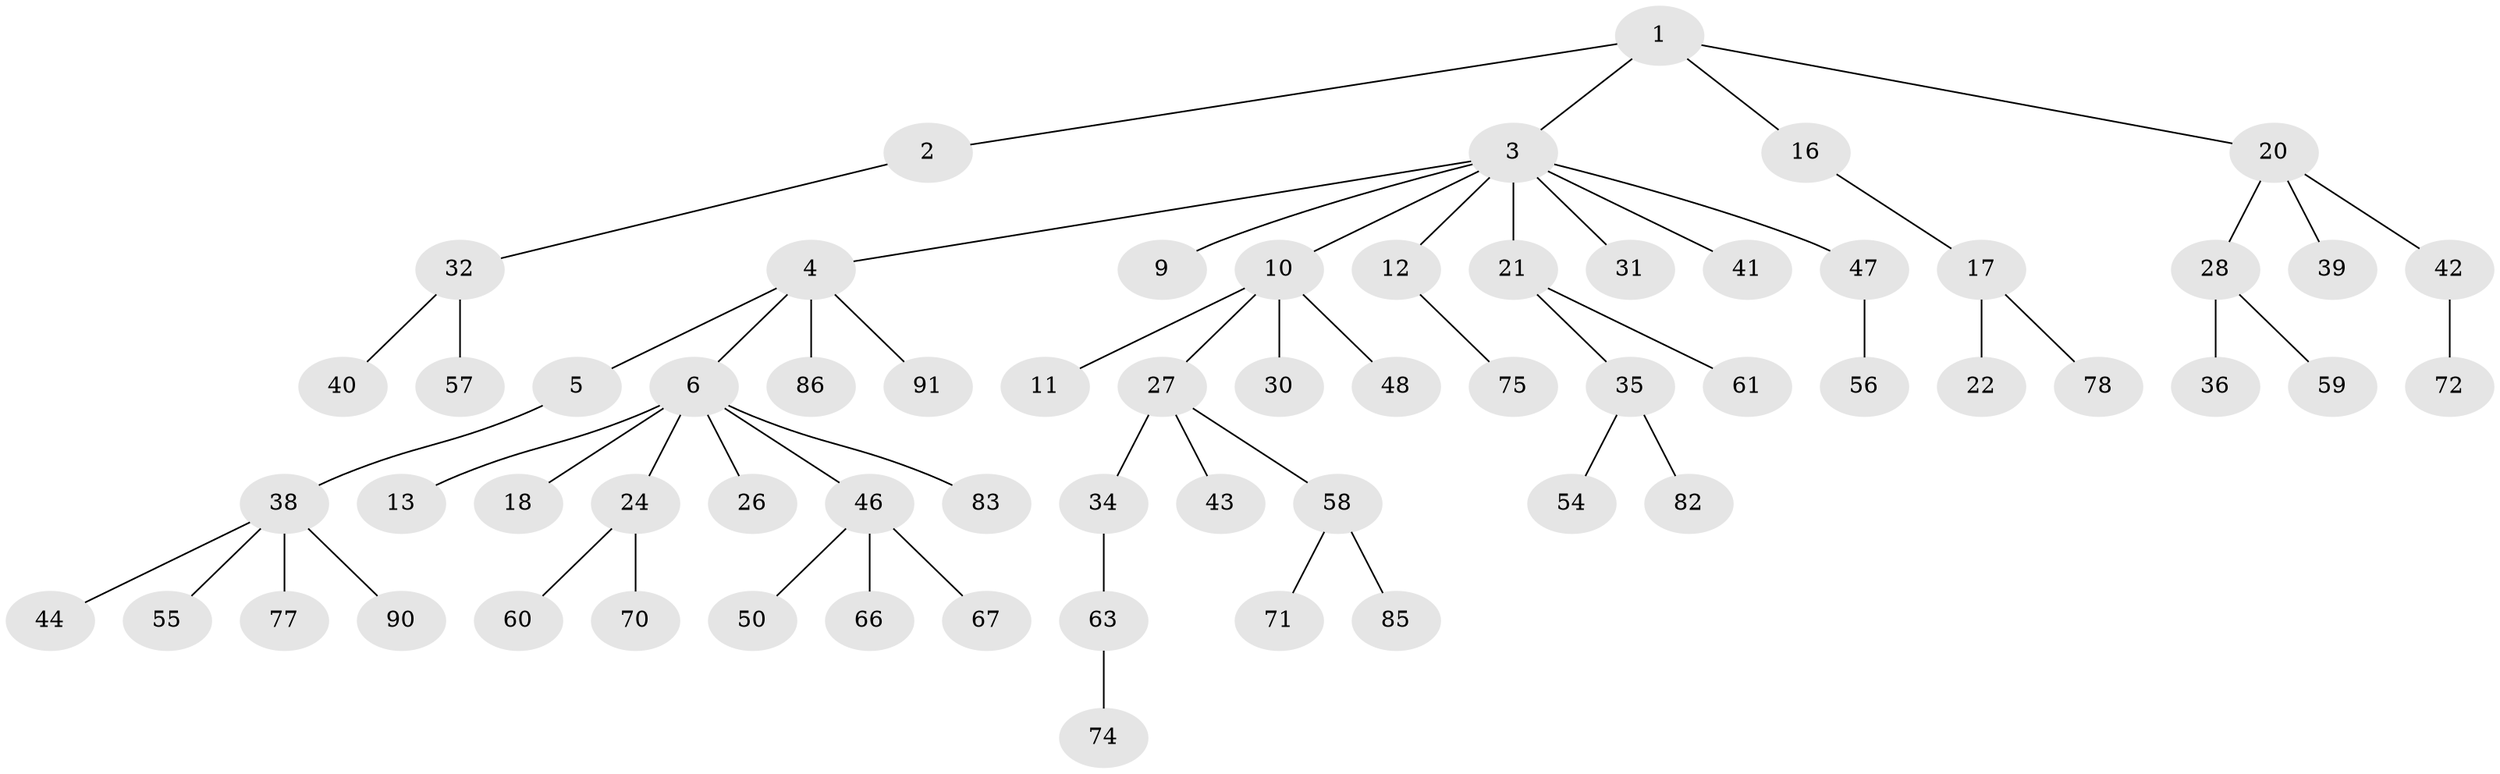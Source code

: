 // Generated by graph-tools (version 1.1) at 2025/52/02/27/25 19:52:10]
// undirected, 62 vertices, 61 edges
graph export_dot {
graph [start="1"]
  node [color=gray90,style=filled];
  1 [super="+14"];
  2;
  3 [super="+8"];
  4 [super="+49"];
  5 [super="+15"];
  6 [super="+7"];
  9;
  10 [super="+25"];
  11 [super="+19"];
  12 [super="+33"];
  13;
  16;
  17 [super="+92"];
  18;
  20 [super="+23"];
  21 [super="+79"];
  22;
  24 [super="+29"];
  26 [super="+53"];
  27 [super="+37"];
  28 [super="+84"];
  30;
  31;
  32 [super="+51"];
  34;
  35 [super="+45"];
  36;
  38 [super="+89"];
  39;
  40;
  41 [super="+81"];
  42 [super="+64"];
  43;
  44;
  46 [super="+52"];
  47 [super="+76"];
  48 [super="+73"];
  50 [super="+65"];
  54;
  55;
  56;
  57;
  58 [super="+69"];
  59;
  60;
  61 [super="+62"];
  63;
  66;
  67 [super="+68"];
  70;
  71;
  72;
  74 [super="+93"];
  75 [super="+88"];
  77 [super="+80"];
  78;
  82;
  83 [super="+87"];
  85;
  86;
  90;
  91;
  1 -- 2;
  1 -- 3;
  1 -- 16;
  1 -- 20;
  2 -- 32;
  3 -- 4;
  3 -- 9;
  3 -- 10;
  3 -- 41;
  3 -- 47;
  3 -- 12;
  3 -- 21;
  3 -- 31;
  4 -- 5;
  4 -- 6;
  4 -- 86;
  4 -- 91;
  5 -- 38;
  6 -- 13;
  6 -- 83;
  6 -- 18;
  6 -- 24;
  6 -- 26;
  6 -- 46;
  10 -- 11;
  10 -- 48;
  10 -- 27;
  10 -- 30;
  12 -- 75;
  16 -- 17;
  17 -- 22;
  17 -- 78;
  20 -- 28;
  20 -- 39;
  20 -- 42;
  21 -- 35;
  21 -- 61;
  24 -- 60;
  24 -- 70;
  27 -- 34;
  27 -- 43;
  27 -- 58;
  28 -- 36;
  28 -- 59;
  32 -- 40;
  32 -- 57;
  34 -- 63;
  35 -- 54;
  35 -- 82;
  38 -- 44;
  38 -- 55;
  38 -- 77;
  38 -- 90;
  42 -- 72;
  46 -- 50;
  46 -- 66;
  46 -- 67;
  47 -- 56;
  58 -- 71;
  58 -- 85;
  63 -- 74;
}
